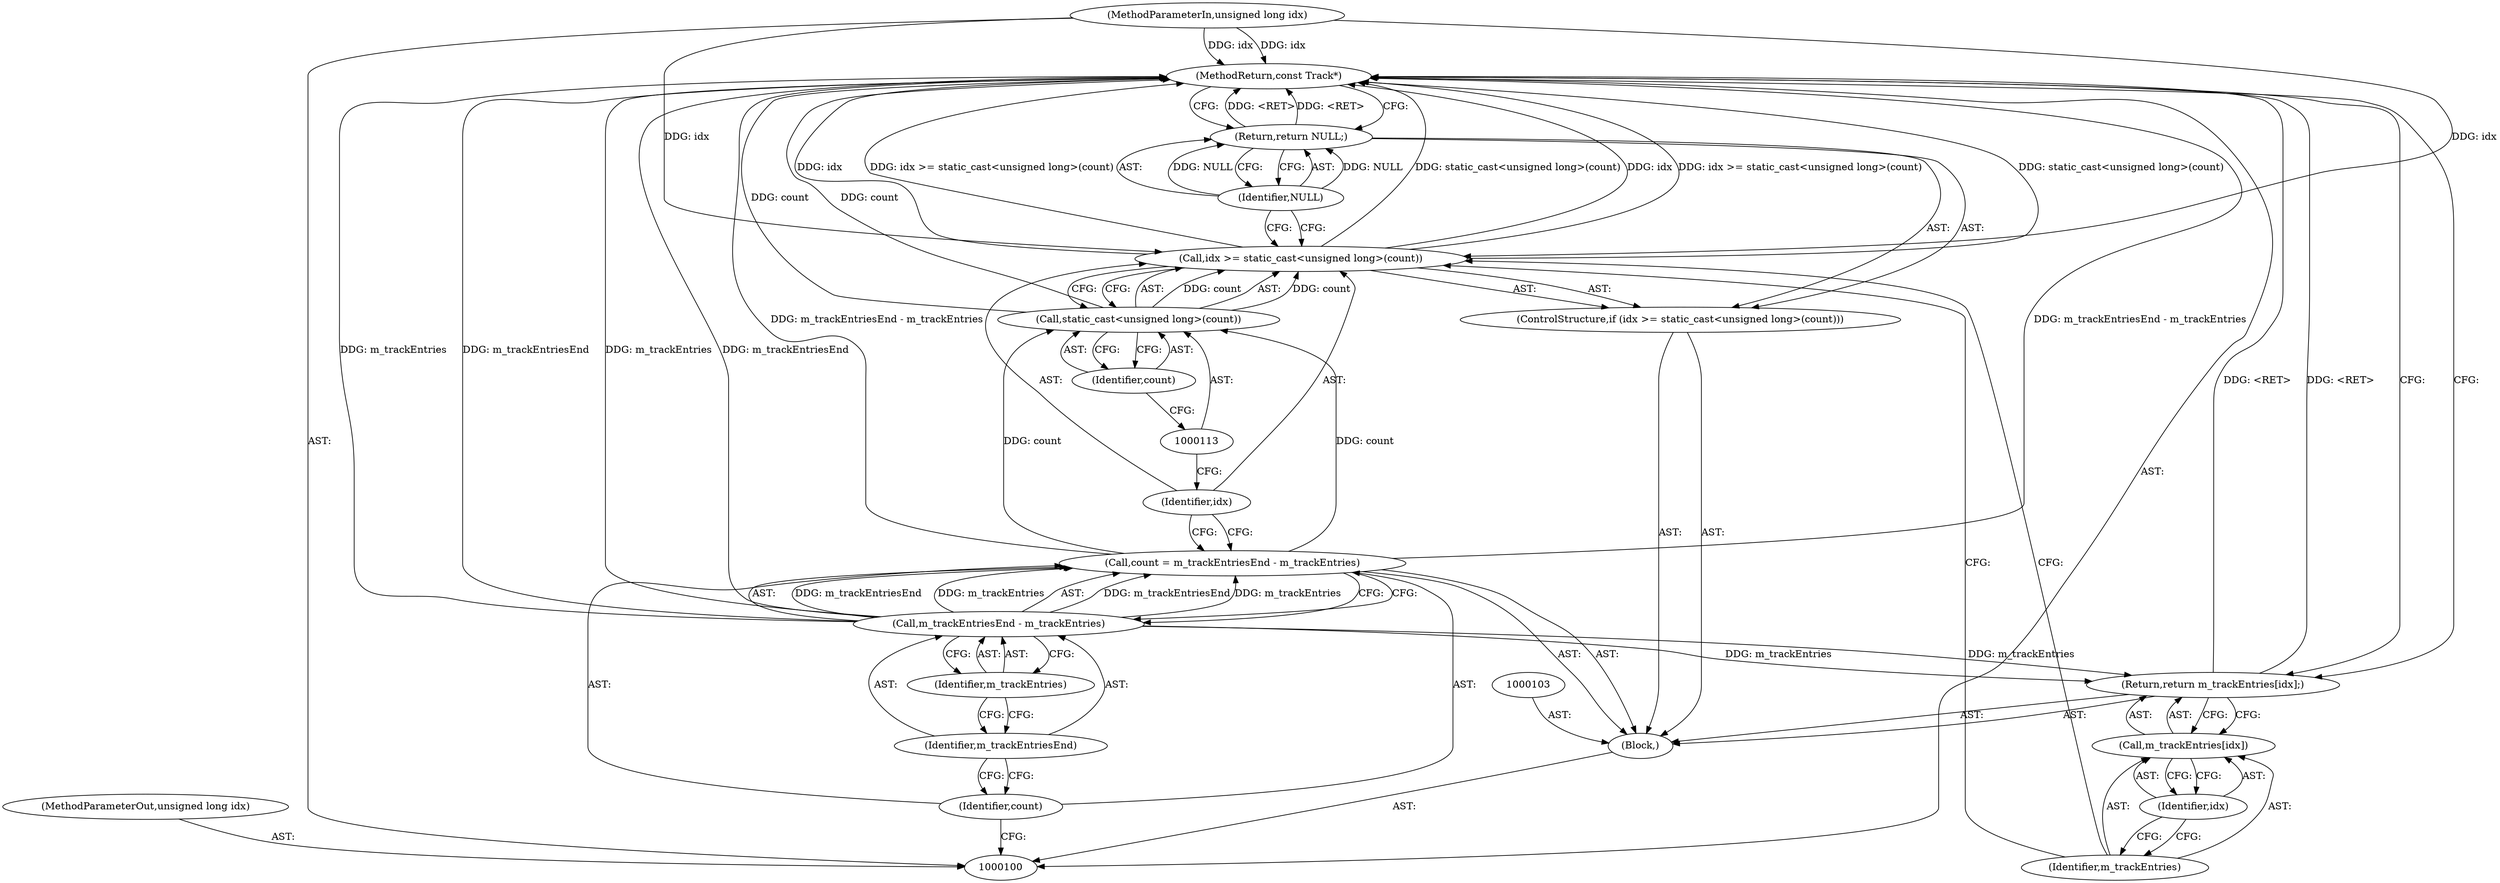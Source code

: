 digraph "1_Android_04839626ed859623901ebd3a5fd483982186b59d_132" {
"1000121" [label="(MethodReturn,const Track*)"];
"1000101" [label="(MethodParameterIn,unsigned long idx)"];
"1000153" [label="(MethodParameterOut,unsigned long idx)"];
"1000102" [label="(Block,)"];
"1000104" [label="(Call,count = m_trackEntriesEnd - m_trackEntries)"];
"1000105" [label="(Identifier,count)"];
"1000106" [label="(Call,m_trackEntriesEnd - m_trackEntries)"];
"1000107" [label="(Identifier,m_trackEntriesEnd)"];
"1000108" [label="(Identifier,m_trackEntries)"];
"1000112" [label="(Call,static_cast<unsigned long>(count))"];
"1000109" [label="(ControlStructure,if (idx >= static_cast<unsigned long>(count)))"];
"1000114" [label="(Identifier,count)"];
"1000110" [label="(Call,idx >= static_cast<unsigned long>(count))"];
"1000111" [label="(Identifier,idx)"];
"1000116" [label="(Identifier,NULL)"];
"1000115" [label="(Return,return NULL;)"];
"1000118" [label="(Call,m_trackEntries[idx])"];
"1000119" [label="(Identifier,m_trackEntries)"];
"1000120" [label="(Identifier,idx)"];
"1000117" [label="(Return,return m_trackEntries[idx];)"];
"1000121" -> "1000100"  [label="AST: "];
"1000121" -> "1000115"  [label="CFG: "];
"1000121" -> "1000117"  [label="CFG: "];
"1000117" -> "1000121"  [label="DDG: <RET>"];
"1000106" -> "1000121"  [label="DDG: m_trackEntries"];
"1000106" -> "1000121"  [label="DDG: m_trackEntriesEnd"];
"1000112" -> "1000121"  [label="DDG: count"];
"1000110" -> "1000121"  [label="DDG: static_cast<unsigned long>(count)"];
"1000110" -> "1000121"  [label="DDG: idx"];
"1000110" -> "1000121"  [label="DDG: idx >= static_cast<unsigned long>(count)"];
"1000104" -> "1000121"  [label="DDG: m_trackEntriesEnd - m_trackEntries"];
"1000101" -> "1000121"  [label="DDG: idx"];
"1000115" -> "1000121"  [label="DDG: <RET>"];
"1000101" -> "1000100"  [label="AST: "];
"1000101" -> "1000121"  [label="DDG: idx"];
"1000101" -> "1000110"  [label="DDG: idx"];
"1000153" -> "1000100"  [label="AST: "];
"1000102" -> "1000100"  [label="AST: "];
"1000103" -> "1000102"  [label="AST: "];
"1000104" -> "1000102"  [label="AST: "];
"1000109" -> "1000102"  [label="AST: "];
"1000117" -> "1000102"  [label="AST: "];
"1000104" -> "1000102"  [label="AST: "];
"1000104" -> "1000106"  [label="CFG: "];
"1000105" -> "1000104"  [label="AST: "];
"1000106" -> "1000104"  [label="AST: "];
"1000111" -> "1000104"  [label="CFG: "];
"1000104" -> "1000121"  [label="DDG: m_trackEntriesEnd - m_trackEntries"];
"1000106" -> "1000104"  [label="DDG: m_trackEntriesEnd"];
"1000106" -> "1000104"  [label="DDG: m_trackEntries"];
"1000104" -> "1000112"  [label="DDG: count"];
"1000105" -> "1000104"  [label="AST: "];
"1000105" -> "1000100"  [label="CFG: "];
"1000107" -> "1000105"  [label="CFG: "];
"1000106" -> "1000104"  [label="AST: "];
"1000106" -> "1000108"  [label="CFG: "];
"1000107" -> "1000106"  [label="AST: "];
"1000108" -> "1000106"  [label="AST: "];
"1000104" -> "1000106"  [label="CFG: "];
"1000106" -> "1000121"  [label="DDG: m_trackEntries"];
"1000106" -> "1000121"  [label="DDG: m_trackEntriesEnd"];
"1000106" -> "1000104"  [label="DDG: m_trackEntriesEnd"];
"1000106" -> "1000104"  [label="DDG: m_trackEntries"];
"1000106" -> "1000117"  [label="DDG: m_trackEntries"];
"1000107" -> "1000106"  [label="AST: "];
"1000107" -> "1000105"  [label="CFG: "];
"1000108" -> "1000107"  [label="CFG: "];
"1000108" -> "1000106"  [label="AST: "];
"1000108" -> "1000107"  [label="CFG: "];
"1000106" -> "1000108"  [label="CFG: "];
"1000112" -> "1000110"  [label="AST: "];
"1000112" -> "1000114"  [label="CFG: "];
"1000113" -> "1000112"  [label="AST: "];
"1000114" -> "1000112"  [label="AST: "];
"1000110" -> "1000112"  [label="CFG: "];
"1000112" -> "1000121"  [label="DDG: count"];
"1000112" -> "1000110"  [label="DDG: count"];
"1000104" -> "1000112"  [label="DDG: count"];
"1000109" -> "1000102"  [label="AST: "];
"1000110" -> "1000109"  [label="AST: "];
"1000115" -> "1000109"  [label="AST: "];
"1000114" -> "1000112"  [label="AST: "];
"1000114" -> "1000113"  [label="CFG: "];
"1000112" -> "1000114"  [label="CFG: "];
"1000110" -> "1000109"  [label="AST: "];
"1000110" -> "1000112"  [label="CFG: "];
"1000111" -> "1000110"  [label="AST: "];
"1000112" -> "1000110"  [label="AST: "];
"1000116" -> "1000110"  [label="CFG: "];
"1000119" -> "1000110"  [label="CFG: "];
"1000110" -> "1000121"  [label="DDG: static_cast<unsigned long>(count)"];
"1000110" -> "1000121"  [label="DDG: idx"];
"1000110" -> "1000121"  [label="DDG: idx >= static_cast<unsigned long>(count)"];
"1000101" -> "1000110"  [label="DDG: idx"];
"1000112" -> "1000110"  [label="DDG: count"];
"1000111" -> "1000110"  [label="AST: "];
"1000111" -> "1000104"  [label="CFG: "];
"1000113" -> "1000111"  [label="CFG: "];
"1000116" -> "1000115"  [label="AST: "];
"1000116" -> "1000110"  [label="CFG: "];
"1000115" -> "1000116"  [label="CFG: "];
"1000116" -> "1000115"  [label="DDG: NULL"];
"1000115" -> "1000109"  [label="AST: "];
"1000115" -> "1000116"  [label="CFG: "];
"1000116" -> "1000115"  [label="AST: "];
"1000121" -> "1000115"  [label="CFG: "];
"1000115" -> "1000121"  [label="DDG: <RET>"];
"1000116" -> "1000115"  [label="DDG: NULL"];
"1000118" -> "1000117"  [label="AST: "];
"1000118" -> "1000120"  [label="CFG: "];
"1000119" -> "1000118"  [label="AST: "];
"1000120" -> "1000118"  [label="AST: "];
"1000117" -> "1000118"  [label="CFG: "];
"1000119" -> "1000118"  [label="AST: "];
"1000119" -> "1000110"  [label="CFG: "];
"1000120" -> "1000119"  [label="CFG: "];
"1000120" -> "1000118"  [label="AST: "];
"1000120" -> "1000119"  [label="CFG: "];
"1000118" -> "1000120"  [label="CFG: "];
"1000117" -> "1000102"  [label="AST: "];
"1000117" -> "1000118"  [label="CFG: "];
"1000118" -> "1000117"  [label="AST: "];
"1000121" -> "1000117"  [label="CFG: "];
"1000117" -> "1000121"  [label="DDG: <RET>"];
"1000106" -> "1000117"  [label="DDG: m_trackEntries"];
}
